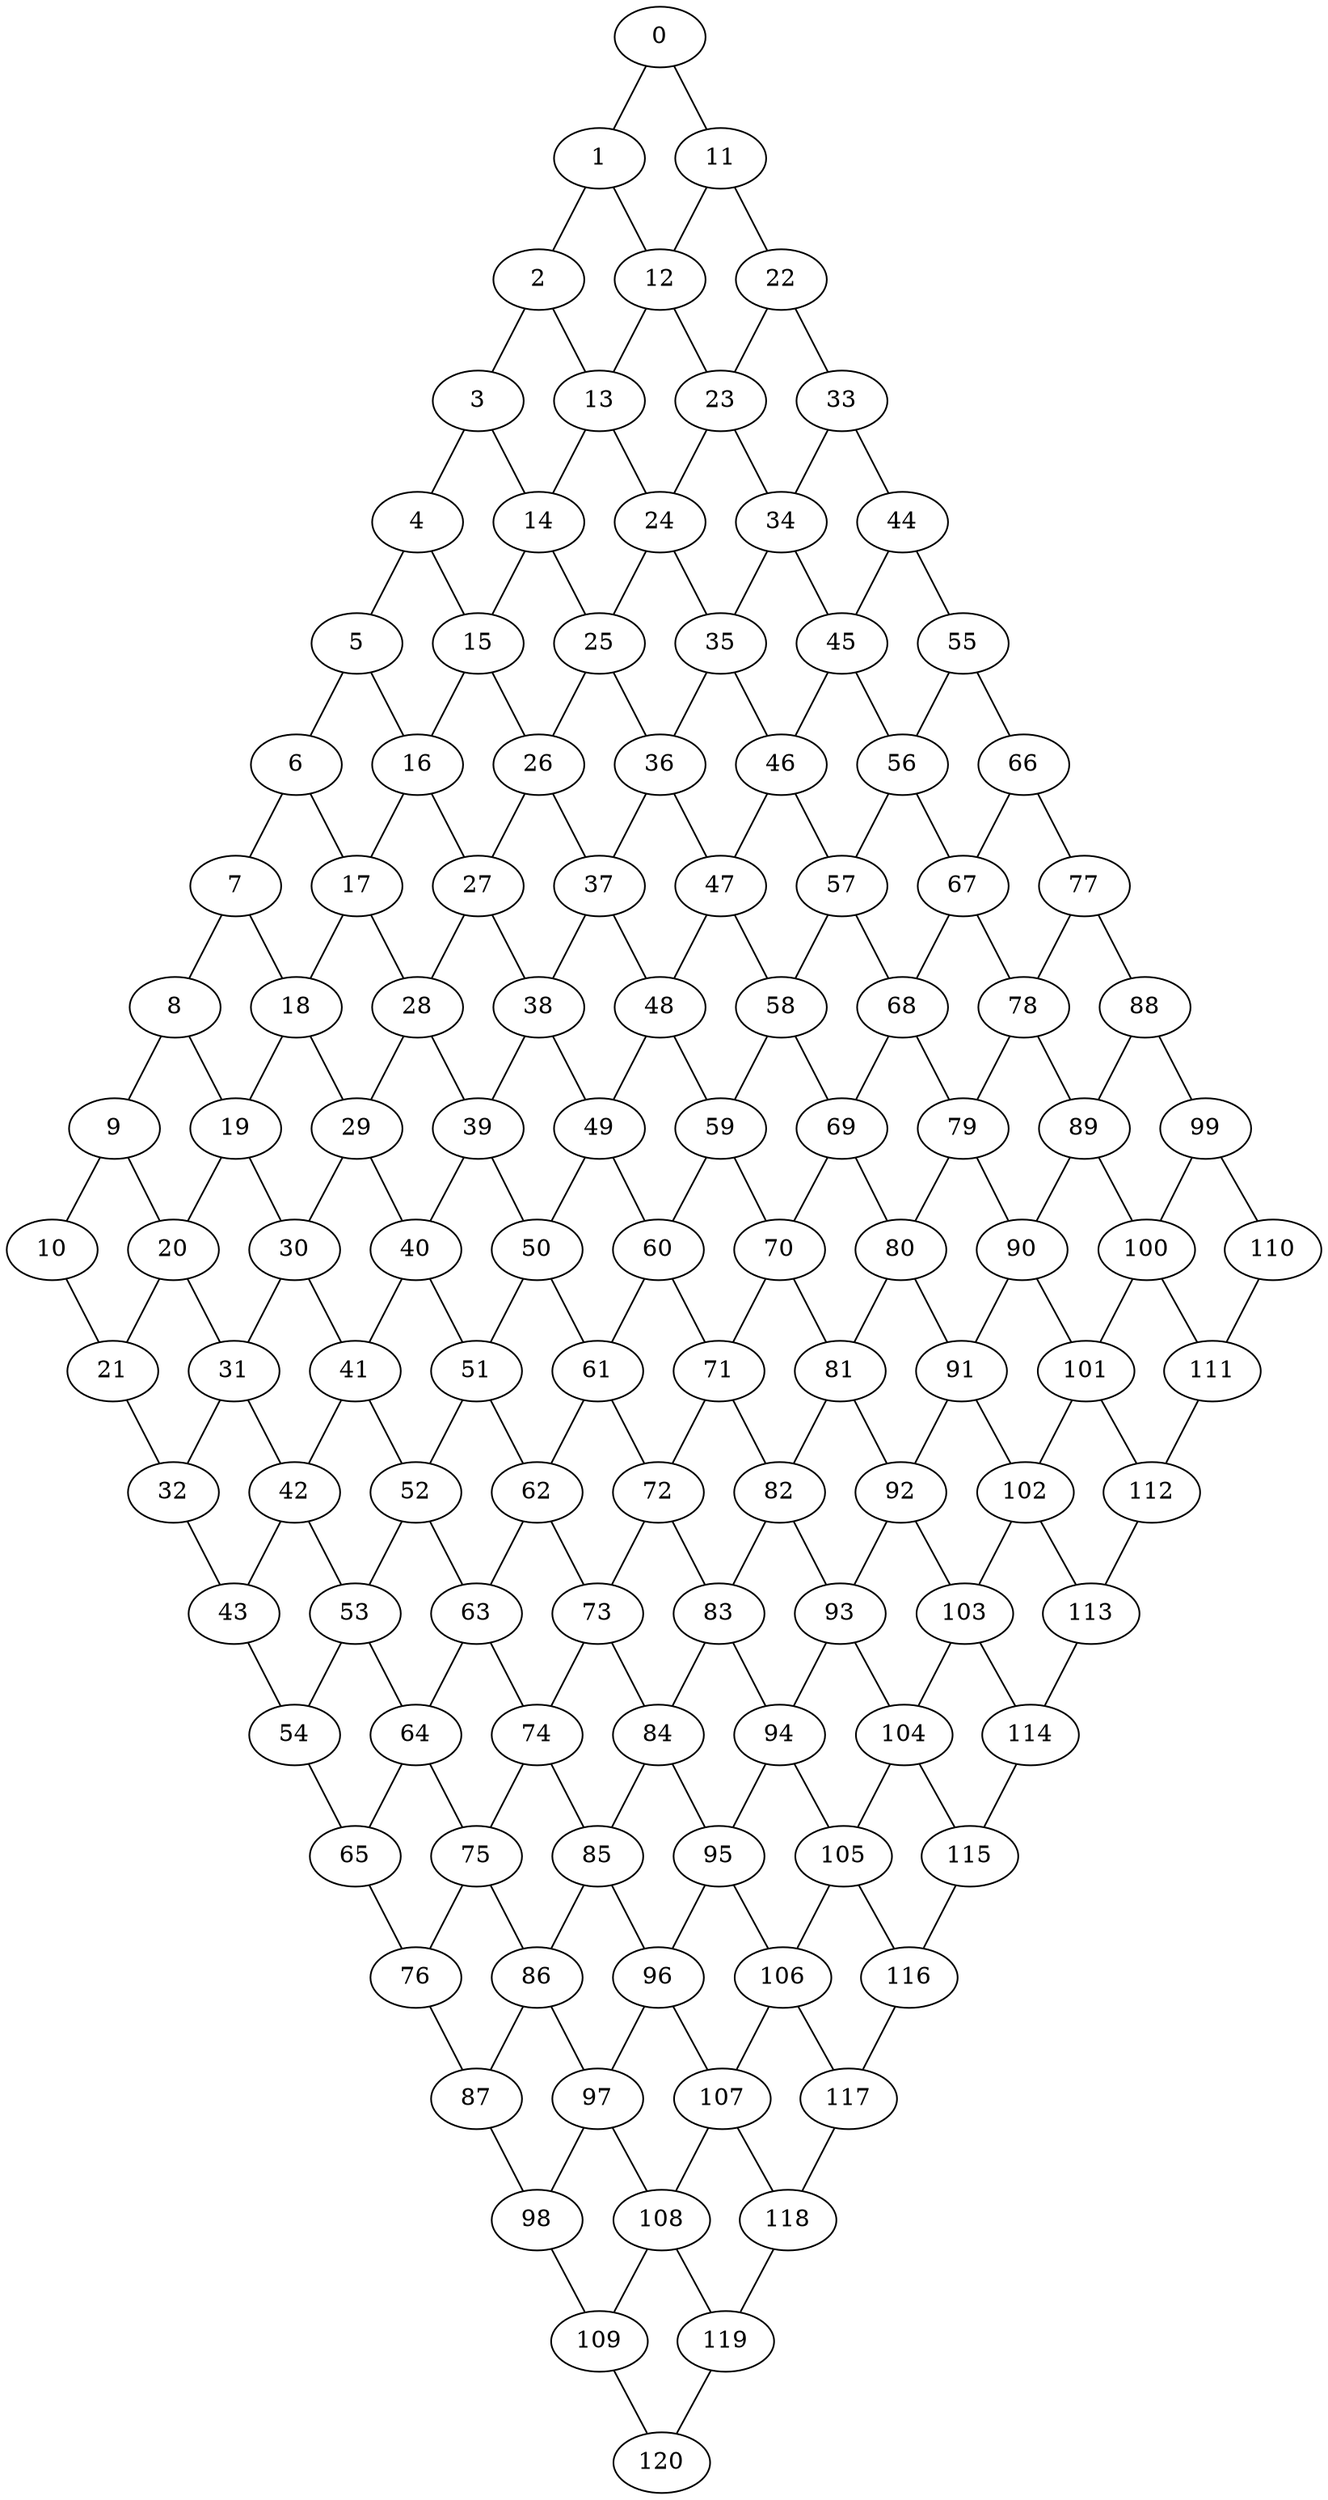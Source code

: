 graph G {
0
1
2
3
4
5
6
7
8
9
10
11
12
13
14
15
16
17
18
19
20
21
22
23
24
25
26
27
28
29
30
31
32
33
34
35
36
37
38
39
40
41
42
43
44
45
46
47
48
49
50
51
52
53
54
55
56
57
58
59
60
61
62
63
64
65
66
67
68
69
70
71
72
73
74
75
76
77
78
79
80
81
82
83
84
85
86
87
88
89
90
91
92
93
94
95
96
97
98
99
100
101
102
103
104
105
106
107
108
109
110
111
112
113
114
115
116
117
118
119
120
0 -- 11
0 -- 1
1 -- 12
1 -- 2
2 -- 13
2 -- 3
3 -- 14
3 -- 4
4 -- 15
4 -- 5
5 -- 16
5 -- 6
6 -- 17
6 -- 7
7 -- 18
7 -- 8
8 -- 19
8 -- 9
9 -- 20
9 -- 10
10 -- 21
11 -- 22
11 -- 12
12 -- 23
12 -- 13
13 -- 24
13 -- 14
14 -- 25
14 -- 15
15 -- 26
15 -- 16
16 -- 27
16 -- 17
17 -- 28
17 -- 18
18 -- 29
18 -- 19
19 -- 30
19 -- 20
20 -- 31
20 -- 21
21 -- 32
22 -- 33
22 -- 23
23 -- 34
23 -- 24
24 -- 35
24 -- 25
25 -- 36
25 -- 26
26 -- 37
26 -- 27
27 -- 38
27 -- 28
28 -- 39
28 -- 29
29 -- 40
29 -- 30
30 -- 41
30 -- 31
31 -- 42
31 -- 32
32 -- 43
33 -- 44
33 -- 34
34 -- 45
34 -- 35
35 -- 46
35 -- 36
36 -- 47
36 -- 37
37 -- 48
37 -- 38
38 -- 49
38 -- 39
39 -- 50
39 -- 40
40 -- 51
40 -- 41
41 -- 52
41 -- 42
42 -- 53
42 -- 43
43 -- 54
44 -- 55
44 -- 45
45 -- 56
45 -- 46
46 -- 57
46 -- 47
47 -- 58
47 -- 48
48 -- 59
48 -- 49
49 -- 60
49 -- 50
50 -- 61
50 -- 51
51 -- 62
51 -- 52
52 -- 63
52 -- 53
53 -- 64
53 -- 54
54 -- 65
55 -- 66
55 -- 56
56 -- 67
56 -- 57
57 -- 68
57 -- 58
58 -- 69
58 -- 59
59 -- 70
59 -- 60
60 -- 71
60 -- 61
61 -- 72
61 -- 62
62 -- 73
62 -- 63
63 -- 74
63 -- 64
64 -- 75
64 -- 65
65 -- 76
66 -- 77
66 -- 67
67 -- 78
67 -- 68
68 -- 79
68 -- 69
69 -- 80
69 -- 70
70 -- 81
70 -- 71
71 -- 82
71 -- 72
72 -- 83
72 -- 73
73 -- 84
73 -- 74
74 -- 85
74 -- 75
75 -- 86
75 -- 76
76 -- 87
77 -- 88
77 -- 78
78 -- 89
78 -- 79
79 -- 90
79 -- 80
80 -- 91
80 -- 81
81 -- 92
81 -- 82
82 -- 93
82 -- 83
83 -- 94
83 -- 84
84 -- 95
84 -- 85
85 -- 96
85 -- 86
86 -- 97
86 -- 87
87 -- 98
88 -- 99
88 -- 89
89 -- 100
89 -- 90
90 -- 101
90 -- 91
91 -- 102
91 -- 92
92 -- 103
92 -- 93
93 -- 104
93 -- 94
94 -- 105
94 -- 95
95 -- 106
95 -- 96
96 -- 107
96 -- 97
97 -- 108
97 -- 98
98 -- 109
99 -- 110
99 -- 100
100 -- 111
100 -- 101
101 -- 112
101 -- 102
102 -- 113
102 -- 103
103 -- 114
103 -- 104
104 -- 115
104 -- 105
105 -- 116
105 -- 106
106 -- 117
106 -- 107
107 -- 118
107 -- 108
108 -- 119
108 -- 109
109 -- 120
110 -- 111
111 -- 112
112 -- 113
113 -- 114
114 -- 115
115 -- 116
116 -- 117
117 -- 118
118 -- 119
119 -- 120
}
